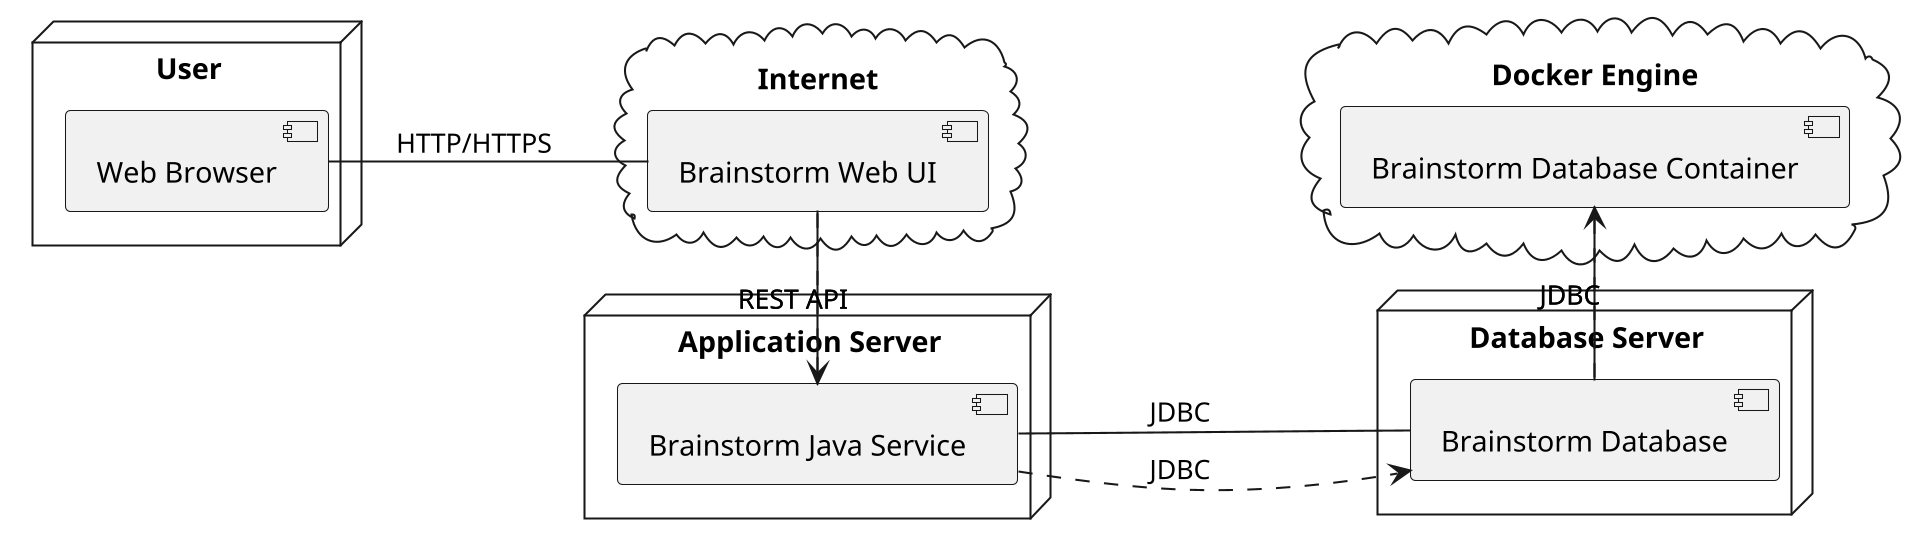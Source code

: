@startuml
scale 1920x1080
left to right direction

!define POSTGRESDB [Database]
!define JAVASERVICE [Java Service]
!define WEBSERVICE [Web Service]
!define DOCKERENGINE [Docker Engine]
!define CLOUDPLATFORM [Cloud Platform]

!define USER [User]
!define LAPTOP [Laptop]
!define INTERNET [Internet]


node "User" as user {
  [Web Browser]
}

cloud "Internet" as internet {
  [Web Browser] -- [Brainstorm Web UI] : HTTP/HTTPS
}

node "Application Server" as server {
  [Brainstorm Web UI] -- [Brainstorm Java Service] : REST API
}

node "Database Server" as database {
  [Brainstorm Java Service] -- [Brainstorm Database] : JDBC
}

cloud "Docker Engine" as docker {
  [Brainstorm Database] -- [Brainstorm Database Container] : JDBC
}

[Brainstorm Web UI] -left..> [Brainstorm Java Service] : REST API
[Brainstorm Java Service] -down..> [Brainstorm Database] : JDBC
[Brainstorm Database] -left..> [Brainstorm Database Container] : JDBC

@enduml
